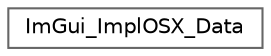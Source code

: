 digraph "类继承关系图"
{
 // LATEX_PDF_SIZE
  bgcolor="transparent";
  edge [fontname=Helvetica,fontsize=10,labelfontname=Helvetica,labelfontsize=10];
  node [fontname=Helvetica,fontsize=10,shape=box,height=0.2,width=0.4];
  rankdir="LR";
  Node0 [id="Node000000",label="ImGui_ImplOSX_Data",height=0.2,width=0.4,color="grey40", fillcolor="white", style="filled",URL="$struct_im_gui___impl_o_s_x___data.html",tooltip=" "];
}
